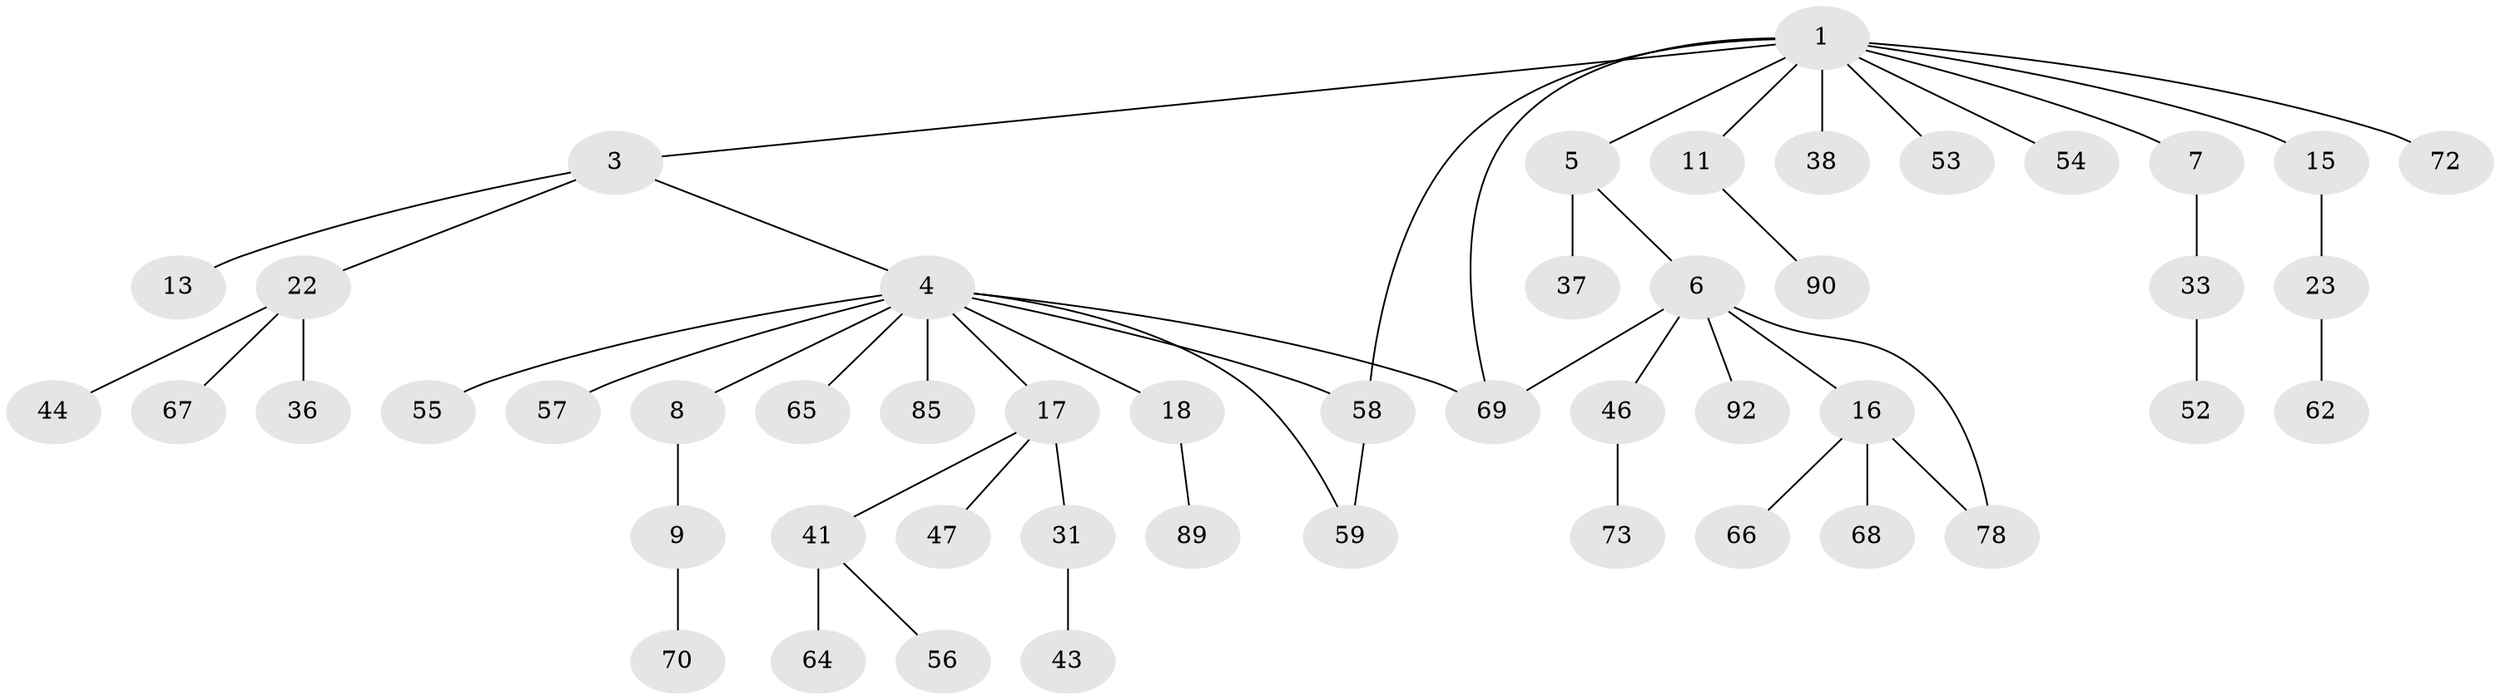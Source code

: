 // original degree distribution, {4: 0.10204081632653061, 6: 0.02040816326530612, 5: 0.04081632653061224, 3: 0.12244897959183673, 2: 0.2653061224489796, 1: 0.4489795918367347}
// Generated by graph-tools (version 1.1) at 2025/17/03/04/25 18:17:05]
// undirected, 49 vertices, 53 edges
graph export_dot {
graph [start="1"]
  node [color=gray90,style=filled];
  1 [super="+2+10"];
  3;
  4 [super="+12+51+26"];
  5;
  6;
  7;
  8 [super="+35+25"];
  9 [super="+81"];
  11;
  13;
  15;
  16 [super="+40+20"];
  17 [super="+19"];
  18;
  22 [super="+27"];
  23;
  31;
  33;
  36;
  37;
  38 [super="+60+76"];
  41 [super="+42"];
  43;
  44;
  46;
  47;
  52;
  53 [super="+80"];
  54 [super="+79+74"];
  55 [super="+82"];
  56;
  57;
  58 [super="+63"];
  59;
  62 [super="+77"];
  64;
  65;
  66;
  67;
  68 [super="+98"];
  69 [super="+91+71"];
  70;
  72;
  73 [super="+83"];
  78 [super="+86"];
  85;
  89;
  90;
  92;
  1 -- 15;
  1 -- 53;
  1 -- 3;
  1 -- 5;
  1 -- 7;
  1 -- 72;
  1 -- 11;
  1 -- 69;
  1 -- 54;
  1 -- 38;
  1 -- 58;
  3 -- 4;
  3 -- 13;
  3 -- 22;
  4 -- 8;
  4 -- 17;
  4 -- 18;
  4 -- 55;
  4 -- 57;
  4 -- 85;
  4 -- 59;
  4 -- 69;
  4 -- 65;
  4 -- 58;
  5 -- 6;
  5 -- 37;
  6 -- 16;
  6 -- 46;
  6 -- 78;
  6 -- 92;
  6 -- 69;
  7 -- 33;
  8 -- 9;
  9 -- 70;
  11 -- 90;
  15 -- 23;
  16 -- 66;
  16 -- 68;
  16 -- 78;
  17 -- 47;
  17 -- 31;
  17 -- 41;
  18 -- 89;
  22 -- 44;
  22 -- 67;
  22 -- 36;
  23 -- 62;
  31 -- 43;
  33 -- 52;
  41 -- 56;
  41 -- 64;
  46 -- 73;
  58 -- 59;
}
